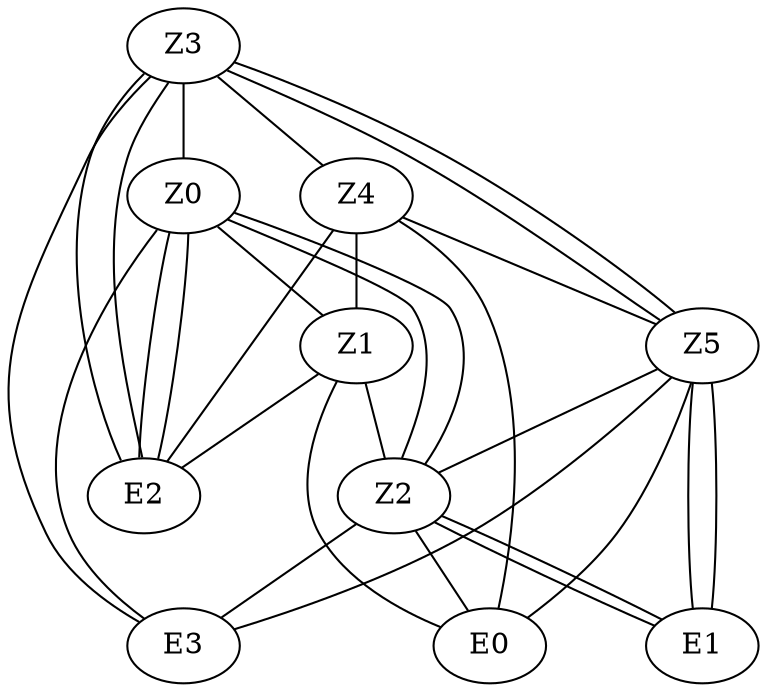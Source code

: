 graph linkages {
Z0 -- E2
Z0 -- E2
Z0 -- E3
Z0 -- Z2
Z0 -- Z2
Z0 -- Z1
Z1 -- E2
Z1 -- E0
Z1 -- Z2
Z2 -- E3
Z2 -- E1
Z2 -- E1
Z2 -- E0
Z3 -- E2
Z3 -- E2
Z3 -- E3
Z3 -- Z5
Z3 -- Z5
Z3 -- Z4
Z4 -- E2
Z4 -- E0
Z4 -- Z5
Z5 -- E3
Z5 -- E1
Z5 -- E1
Z5 -- E0
Z5 -- Z2
Z4 -- Z1
Z3 -- Z0
}
